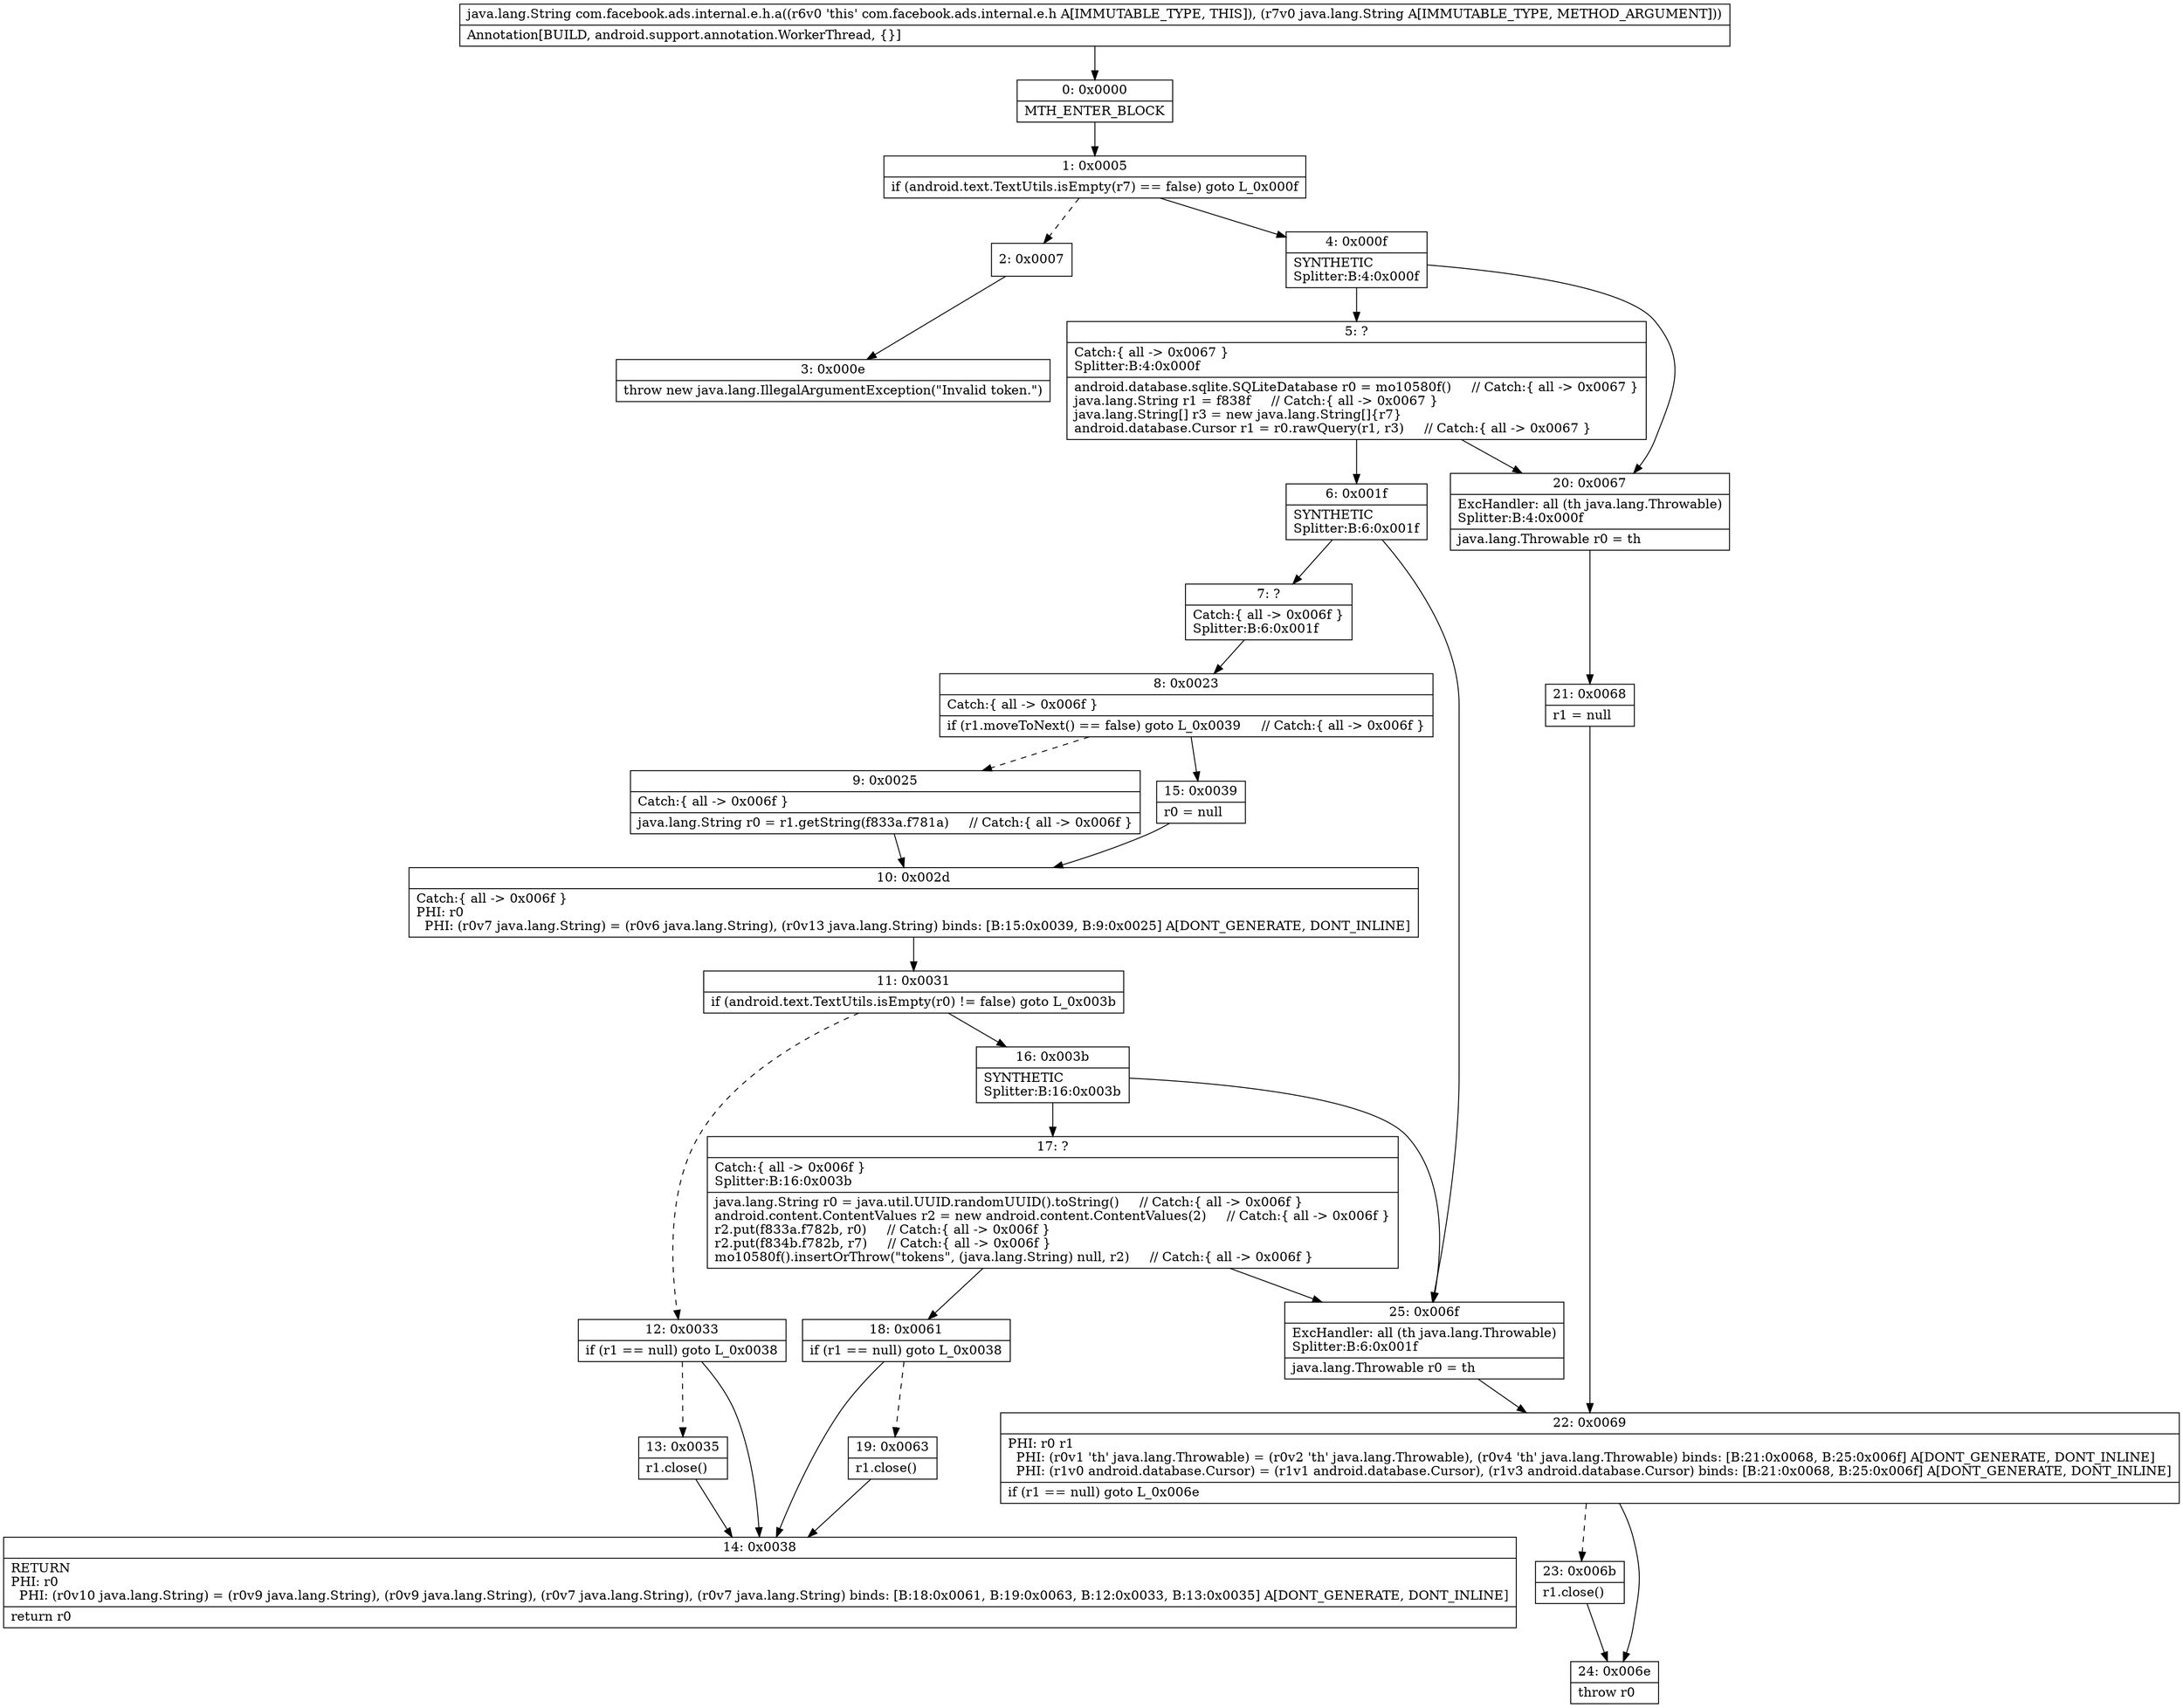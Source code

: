 digraph "CFG forcom.facebook.ads.internal.e.h.a(Ljava\/lang\/String;)Ljava\/lang\/String;" {
Node_0 [shape=record,label="{0\:\ 0x0000|MTH_ENTER_BLOCK\l}"];
Node_1 [shape=record,label="{1\:\ 0x0005|if (android.text.TextUtils.isEmpty(r7) == false) goto L_0x000f\l}"];
Node_2 [shape=record,label="{2\:\ 0x0007}"];
Node_3 [shape=record,label="{3\:\ 0x000e|throw new java.lang.IllegalArgumentException(\"Invalid token.\")\l}"];
Node_4 [shape=record,label="{4\:\ 0x000f|SYNTHETIC\lSplitter:B:4:0x000f\l}"];
Node_5 [shape=record,label="{5\:\ ?|Catch:\{ all \-\> 0x0067 \}\lSplitter:B:4:0x000f\l|android.database.sqlite.SQLiteDatabase r0 = mo10580f()     \/\/ Catch:\{ all \-\> 0x0067 \}\ljava.lang.String r1 = f838f     \/\/ Catch:\{ all \-\> 0x0067 \}\ljava.lang.String[] r3 = new java.lang.String[]\{r7\}\landroid.database.Cursor r1 = r0.rawQuery(r1, r3)     \/\/ Catch:\{ all \-\> 0x0067 \}\l}"];
Node_6 [shape=record,label="{6\:\ 0x001f|SYNTHETIC\lSplitter:B:6:0x001f\l}"];
Node_7 [shape=record,label="{7\:\ ?|Catch:\{ all \-\> 0x006f \}\lSplitter:B:6:0x001f\l}"];
Node_8 [shape=record,label="{8\:\ 0x0023|Catch:\{ all \-\> 0x006f \}\l|if (r1.moveToNext() == false) goto L_0x0039     \/\/ Catch:\{ all \-\> 0x006f \}\l}"];
Node_9 [shape=record,label="{9\:\ 0x0025|Catch:\{ all \-\> 0x006f \}\l|java.lang.String r0 = r1.getString(f833a.f781a)     \/\/ Catch:\{ all \-\> 0x006f \}\l}"];
Node_10 [shape=record,label="{10\:\ 0x002d|Catch:\{ all \-\> 0x006f \}\lPHI: r0 \l  PHI: (r0v7 java.lang.String) = (r0v6 java.lang.String), (r0v13 java.lang.String) binds: [B:15:0x0039, B:9:0x0025] A[DONT_GENERATE, DONT_INLINE]\l}"];
Node_11 [shape=record,label="{11\:\ 0x0031|if (android.text.TextUtils.isEmpty(r0) != false) goto L_0x003b\l}"];
Node_12 [shape=record,label="{12\:\ 0x0033|if (r1 == null) goto L_0x0038\l}"];
Node_13 [shape=record,label="{13\:\ 0x0035|r1.close()\l}"];
Node_14 [shape=record,label="{14\:\ 0x0038|RETURN\lPHI: r0 \l  PHI: (r0v10 java.lang.String) = (r0v9 java.lang.String), (r0v9 java.lang.String), (r0v7 java.lang.String), (r0v7 java.lang.String) binds: [B:18:0x0061, B:19:0x0063, B:12:0x0033, B:13:0x0035] A[DONT_GENERATE, DONT_INLINE]\l|return r0\l}"];
Node_15 [shape=record,label="{15\:\ 0x0039|r0 = null\l}"];
Node_16 [shape=record,label="{16\:\ 0x003b|SYNTHETIC\lSplitter:B:16:0x003b\l}"];
Node_17 [shape=record,label="{17\:\ ?|Catch:\{ all \-\> 0x006f \}\lSplitter:B:16:0x003b\l|java.lang.String r0 = java.util.UUID.randomUUID().toString()     \/\/ Catch:\{ all \-\> 0x006f \}\landroid.content.ContentValues r2 = new android.content.ContentValues(2)     \/\/ Catch:\{ all \-\> 0x006f \}\lr2.put(f833a.f782b, r0)     \/\/ Catch:\{ all \-\> 0x006f \}\lr2.put(f834b.f782b, r7)     \/\/ Catch:\{ all \-\> 0x006f \}\lmo10580f().insertOrThrow(\"tokens\", (java.lang.String) null, r2)     \/\/ Catch:\{ all \-\> 0x006f \}\l}"];
Node_18 [shape=record,label="{18\:\ 0x0061|if (r1 == null) goto L_0x0038\l}"];
Node_19 [shape=record,label="{19\:\ 0x0063|r1.close()\l}"];
Node_20 [shape=record,label="{20\:\ 0x0067|ExcHandler: all (th java.lang.Throwable)\lSplitter:B:4:0x000f\l|java.lang.Throwable r0 = th\l}"];
Node_21 [shape=record,label="{21\:\ 0x0068|r1 = null\l}"];
Node_22 [shape=record,label="{22\:\ 0x0069|PHI: r0 r1 \l  PHI: (r0v1 'th' java.lang.Throwable) = (r0v2 'th' java.lang.Throwable), (r0v4 'th' java.lang.Throwable) binds: [B:21:0x0068, B:25:0x006f] A[DONT_GENERATE, DONT_INLINE]\l  PHI: (r1v0 android.database.Cursor) = (r1v1 android.database.Cursor), (r1v3 android.database.Cursor) binds: [B:21:0x0068, B:25:0x006f] A[DONT_GENERATE, DONT_INLINE]\l|if (r1 == null) goto L_0x006e\l}"];
Node_23 [shape=record,label="{23\:\ 0x006b|r1.close()\l}"];
Node_24 [shape=record,label="{24\:\ 0x006e|throw r0\l}"];
Node_25 [shape=record,label="{25\:\ 0x006f|ExcHandler: all (th java.lang.Throwable)\lSplitter:B:6:0x001f\l|java.lang.Throwable r0 = th\l}"];
MethodNode[shape=record,label="{java.lang.String com.facebook.ads.internal.e.h.a((r6v0 'this' com.facebook.ads.internal.e.h A[IMMUTABLE_TYPE, THIS]), (r7v0 java.lang.String A[IMMUTABLE_TYPE, METHOD_ARGUMENT]))  | Annotation[BUILD, android.support.annotation.WorkerThread, \{\}]\l}"];
MethodNode -> Node_0;
Node_0 -> Node_1;
Node_1 -> Node_2[style=dashed];
Node_1 -> Node_4;
Node_2 -> Node_3;
Node_4 -> Node_5;
Node_4 -> Node_20;
Node_5 -> Node_20;
Node_5 -> Node_6;
Node_6 -> Node_7;
Node_6 -> Node_25;
Node_7 -> Node_8;
Node_8 -> Node_9[style=dashed];
Node_8 -> Node_15;
Node_9 -> Node_10;
Node_10 -> Node_11;
Node_11 -> Node_12[style=dashed];
Node_11 -> Node_16;
Node_12 -> Node_13[style=dashed];
Node_12 -> Node_14;
Node_13 -> Node_14;
Node_15 -> Node_10;
Node_16 -> Node_17;
Node_16 -> Node_25;
Node_17 -> Node_18;
Node_17 -> Node_25;
Node_18 -> Node_14;
Node_18 -> Node_19[style=dashed];
Node_19 -> Node_14;
Node_20 -> Node_21;
Node_21 -> Node_22;
Node_22 -> Node_23[style=dashed];
Node_22 -> Node_24;
Node_23 -> Node_24;
Node_25 -> Node_22;
}

